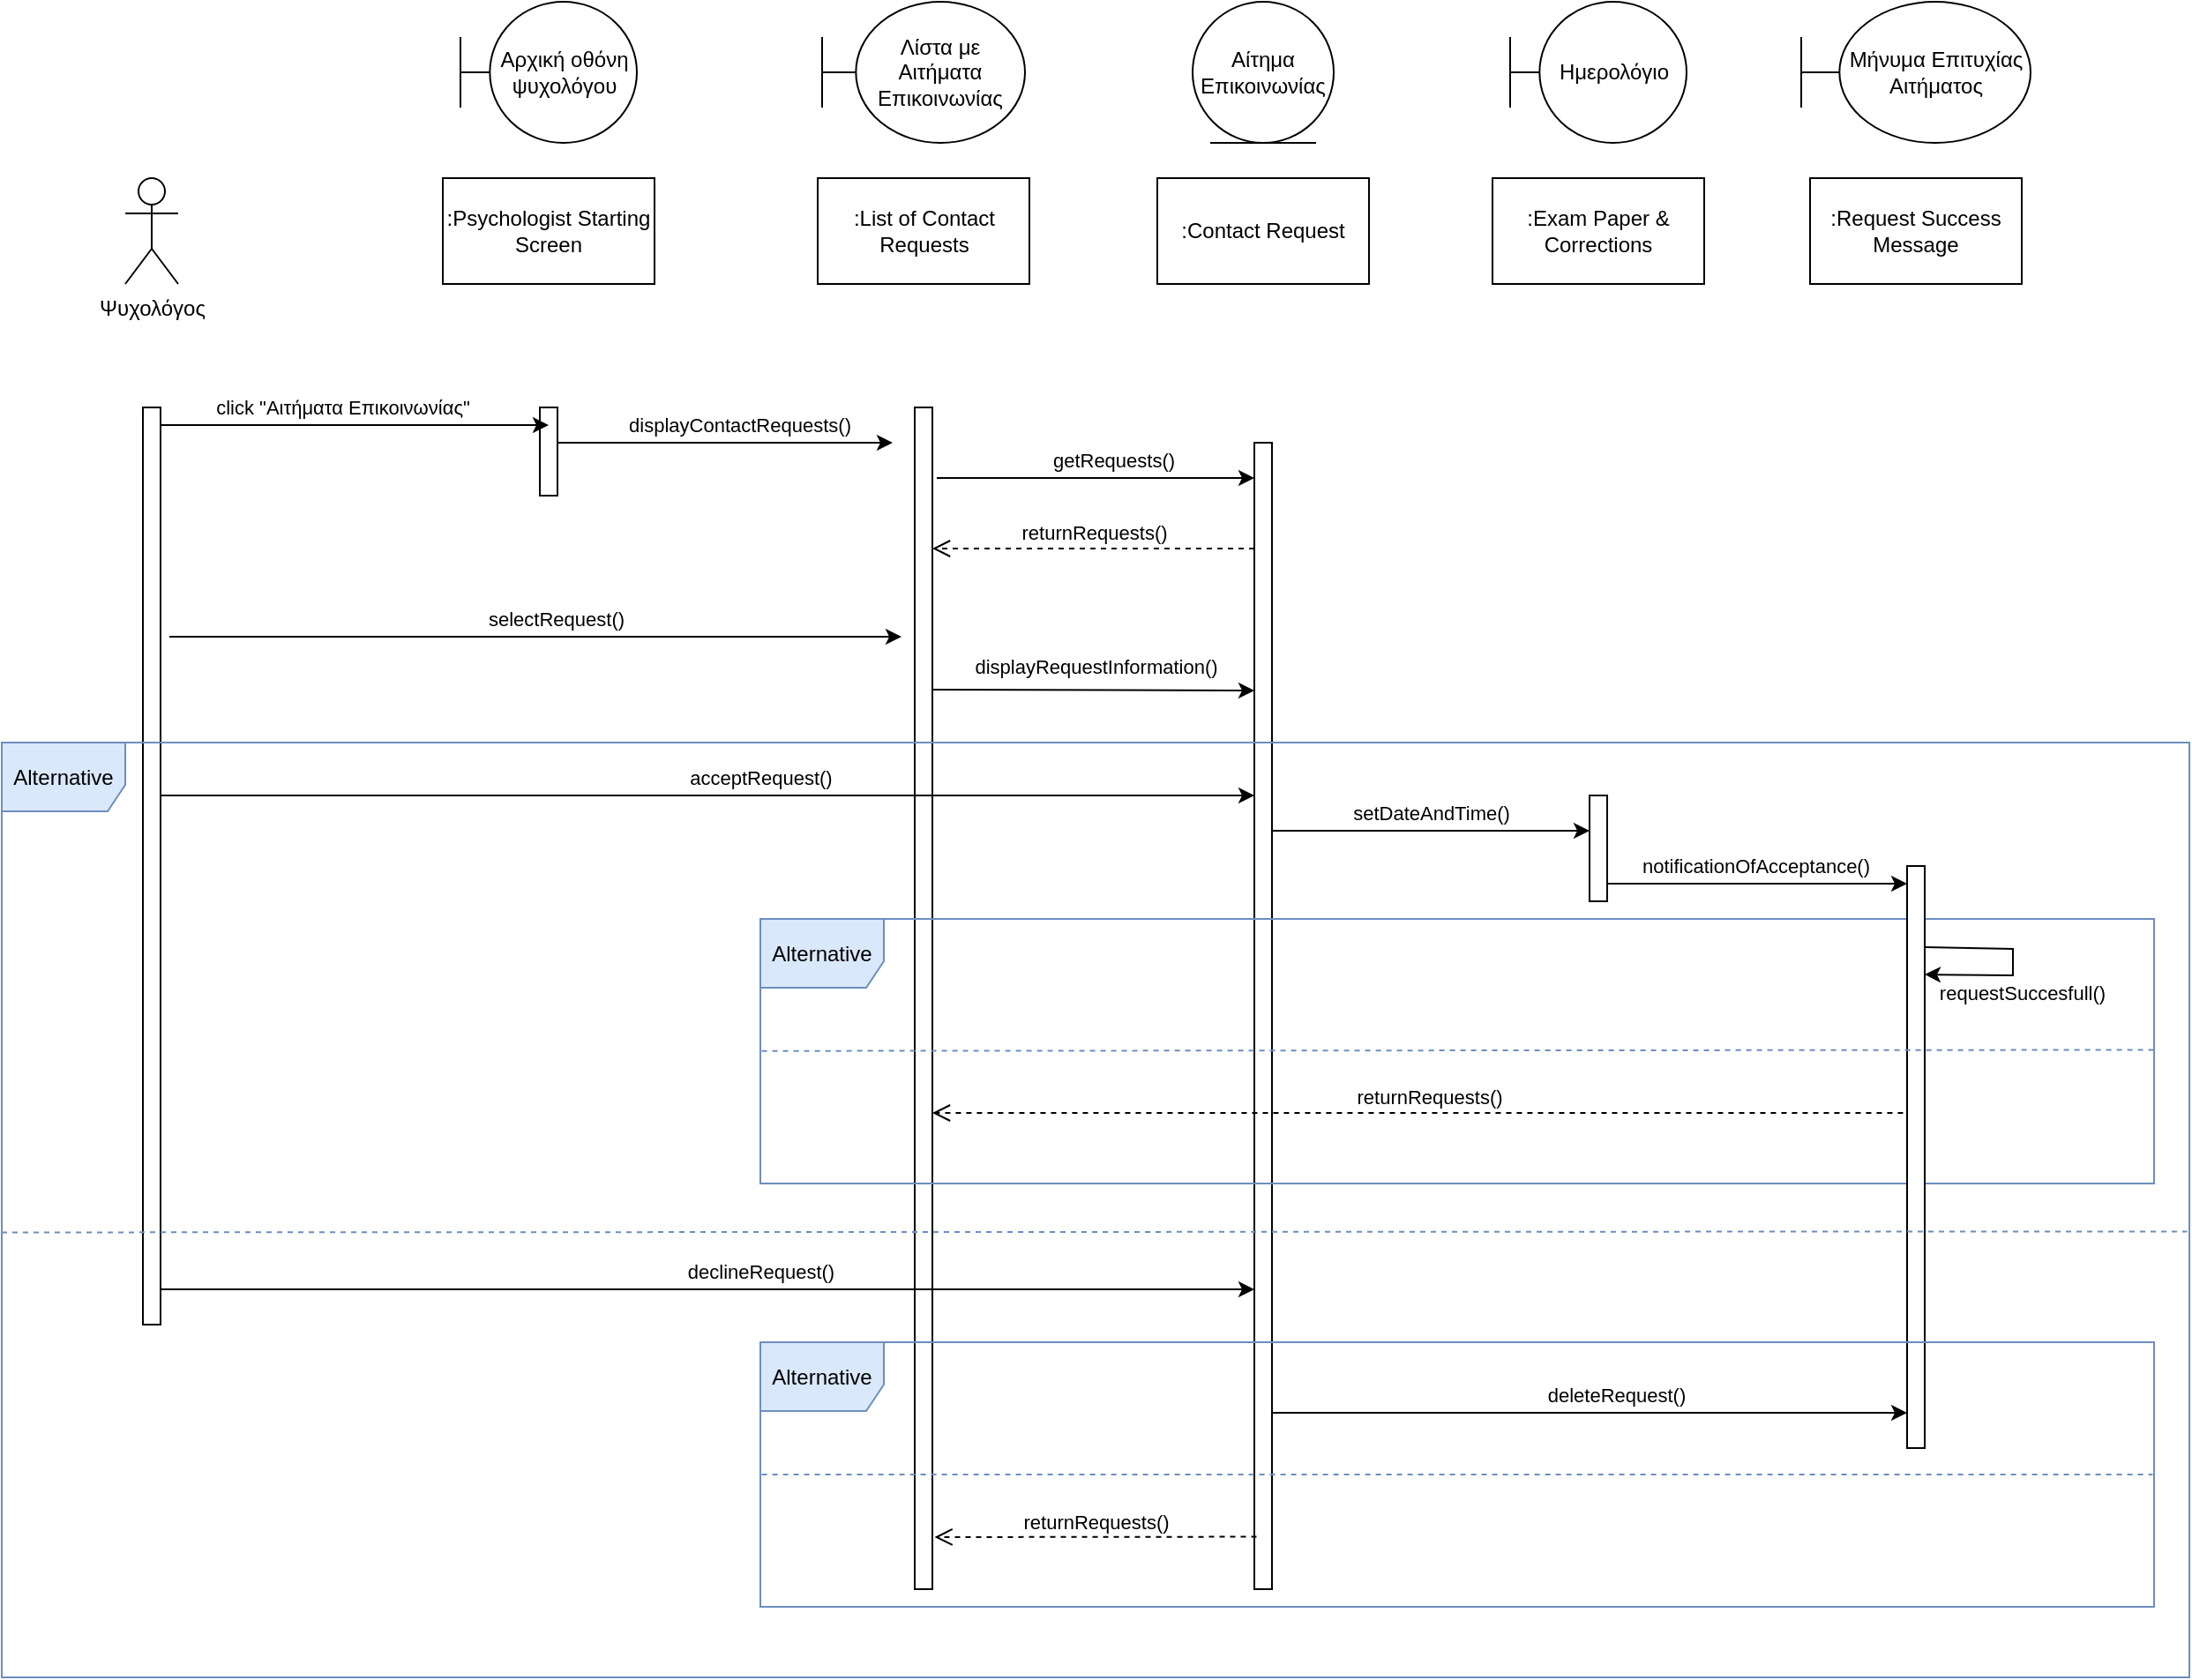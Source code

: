 <mxfile version="21.2.9" type="device">
  <diagram name="Σελίδα-1" id="_lJqW_yFYZ5H-BaYLXQz">
    <mxGraphModel dx="3328" dy="1957" grid="1" gridSize="10" guides="1" tooltips="1" connect="1" arrows="1" fold="1" page="1" pageScale="1" pageWidth="1654" pageHeight="1169" math="0" shadow="0">
      <root>
        <mxCell id="0" />
        <mxCell id="1" parent="0" />
        <mxCell id="HmwX1XfFwYf_WI6rh7wV-1" value="Ψυχολόγος" style="shape=umlActor;verticalLabelPosition=bottom;verticalAlign=top;html=1;" parent="1" vertex="1">
          <mxGeometry x="-1530" y="-1020" width="30" height="60" as="geometry" />
        </mxCell>
        <mxCell id="HmwX1XfFwYf_WI6rh7wV-2" value="" style="html=1;points=[];perimeter=orthogonalPerimeter;outlineConnect=0;targetShapes=umlLifeline;portConstraint=eastwest;newEdgeStyle={&quot;edgeStyle&quot;:&quot;elbowEdgeStyle&quot;,&quot;elbow&quot;:&quot;vertical&quot;,&quot;curved&quot;:0,&quot;rounded&quot;:0};" parent="1" vertex="1">
          <mxGeometry x="-1520" y="-890" width="10" height="520" as="geometry" />
        </mxCell>
        <mxCell id="HmwX1XfFwYf_WI6rh7wV-3" value="Λίστα με Αιτήματα Επικοινωνίας" style="shape=umlBoundary;whiteSpace=wrap;html=1;" parent="1" vertex="1">
          <mxGeometry x="-1135" y="-1120" width="115" height="80" as="geometry" />
        </mxCell>
        <mxCell id="HmwX1XfFwYf_WI6rh7wV-4" value=":Psychologist Starting Screen" style="rounded=0;whiteSpace=wrap;html=1;" parent="1" vertex="1">
          <mxGeometry x="-1350" y="-1020" width="120" height="60" as="geometry" />
        </mxCell>
        <mxCell id="HmwX1XfFwYf_WI6rh7wV-5" value="Αρχική οθόνη ψυχολόγου" style="shape=umlBoundary;whiteSpace=wrap;html=1;" parent="1" vertex="1">
          <mxGeometry x="-1340" y="-1120" width="100" height="80" as="geometry" />
        </mxCell>
        <mxCell id="HmwX1XfFwYf_WI6rh7wV-6" value=":List of Contact Requests" style="rounded=0;whiteSpace=wrap;html=1;" parent="1" vertex="1">
          <mxGeometry x="-1137.5" y="-1020" width="120" height="60" as="geometry" />
        </mxCell>
        <mxCell id="HmwX1XfFwYf_WI6rh7wV-7" value="Ημερολόγιο" style="shape=umlBoundary;whiteSpace=wrap;html=1;" parent="1" vertex="1">
          <mxGeometry x="-745" y="-1120" width="100" height="80" as="geometry" />
        </mxCell>
        <mxCell id="HmwX1XfFwYf_WI6rh7wV-8" value="" style="html=1;points=[];perimeter=orthogonalPerimeter;outlineConnect=0;targetShapes=umlLifeline;portConstraint=eastwest;newEdgeStyle={&quot;edgeStyle&quot;:&quot;elbowEdgeStyle&quot;,&quot;elbow&quot;:&quot;vertical&quot;,&quot;curved&quot;:0,&quot;rounded&quot;:0};" parent="1" vertex="1">
          <mxGeometry x="-1295" y="-890" width="10" height="50" as="geometry" />
        </mxCell>
        <mxCell id="HmwX1XfFwYf_WI6rh7wV-9" value="Μήνυμα Επιτυχίας Αιτήματος" style="shape=umlBoundary;whiteSpace=wrap;html=1;" parent="1" vertex="1">
          <mxGeometry x="-580" y="-1120" width="130" height="80" as="geometry" />
        </mxCell>
        <mxCell id="HmwX1XfFwYf_WI6rh7wV-11" value="" style="html=1;points=[];perimeter=orthogonalPerimeter;outlineConnect=0;targetShapes=umlLifeline;portConstraint=eastwest;newEdgeStyle={&quot;edgeStyle&quot;:&quot;elbowEdgeStyle&quot;,&quot;elbow&quot;:&quot;vertical&quot;,&quot;curved&quot;:0,&quot;rounded&quot;:0};" parent="1" vertex="1">
          <mxGeometry x="-1082.5" y="-890" width="10" height="670" as="geometry" />
        </mxCell>
        <mxCell id="HmwX1XfFwYf_WI6rh7wV-12" value="" style="endArrow=classic;html=1;rounded=0;" parent="1" source="HmwX1XfFwYf_WI6rh7wV-2" edge="1">
          <mxGeometry width="50" height="50" relative="1" as="geometry">
            <mxPoint x="-1480" y="-860" as="sourcePoint" />
            <mxPoint x="-1290" y="-880" as="targetPoint" />
          </mxGeometry>
        </mxCell>
        <mxCell id="HmwX1XfFwYf_WI6rh7wV-13" value="click &quot;Αιτήματα Επικοινωνίας&quot;" style="edgeLabel;html=1;align=center;verticalAlign=middle;resizable=0;points=[];" parent="HmwX1XfFwYf_WI6rh7wV-12" vertex="1" connectable="0">
          <mxGeometry x="0.187" y="-2" relative="1" as="geometry">
            <mxPoint x="-28" y="-12" as="offset" />
          </mxGeometry>
        </mxCell>
        <mxCell id="HmwX1XfFwYf_WI6rh7wV-14" value="" style="html=1;points=[];perimeter=orthogonalPerimeter;outlineConnect=0;targetShapes=umlLifeline;portConstraint=eastwest;newEdgeStyle={&quot;edgeStyle&quot;:&quot;elbowEdgeStyle&quot;,&quot;elbow&quot;:&quot;vertical&quot;,&quot;curved&quot;:0,&quot;rounded&quot;:0};" parent="1" vertex="1">
          <mxGeometry x="-890" y="-870" width="10" height="650" as="geometry" />
        </mxCell>
        <mxCell id="HmwX1XfFwYf_WI6rh7wV-15" value="" style="endArrow=classic;html=1;rounded=0;" parent="1" edge="1">
          <mxGeometry width="50" height="50" relative="1" as="geometry">
            <mxPoint x="-1285" y="-870" as="sourcePoint" />
            <mxPoint x="-1095" y="-870" as="targetPoint" />
          </mxGeometry>
        </mxCell>
        <mxCell id="HmwX1XfFwYf_WI6rh7wV-16" value="displayContactRequests()" style="edgeLabel;html=1;align=center;verticalAlign=middle;resizable=0;points=[];" parent="HmwX1XfFwYf_WI6rh7wV-15" vertex="1" connectable="0">
          <mxGeometry x="0.259" y="3" relative="1" as="geometry">
            <mxPoint x="-17" y="-7" as="offset" />
          </mxGeometry>
        </mxCell>
        <mxCell id="HmwX1XfFwYf_WI6rh7wV-17" value="" style="endArrow=classic;html=1;rounded=0;" parent="1" edge="1">
          <mxGeometry width="50" height="50" relative="1" as="geometry">
            <mxPoint x="-1070" y="-850" as="sourcePoint" />
            <mxPoint x="-890" y="-850" as="targetPoint" />
          </mxGeometry>
        </mxCell>
        <mxCell id="HmwX1XfFwYf_WI6rh7wV-18" value="getRequests()" style="edgeLabel;html=1;align=center;verticalAlign=middle;resizable=0;points=[];" parent="HmwX1XfFwYf_WI6rh7wV-17" vertex="1" connectable="0">
          <mxGeometry x="0.344" relative="1" as="geometry">
            <mxPoint x="-21" y="-10" as="offset" />
          </mxGeometry>
        </mxCell>
        <mxCell id="HmwX1XfFwYf_WI6rh7wV-19" value=":Contact Request" style="rounded=0;whiteSpace=wrap;html=1;" parent="1" vertex="1">
          <mxGeometry x="-945" y="-1020" width="120" height="60" as="geometry" />
        </mxCell>
        <mxCell id="HmwX1XfFwYf_WI6rh7wV-20" value="returnRequests()" style="html=1;verticalAlign=bottom;endArrow=open;dashed=1;endSize=8;edgeStyle=elbowEdgeStyle;elbow=vertical;curved=0;rounded=0;" parent="1" edge="1">
          <mxGeometry relative="1" as="geometry">
            <mxPoint x="-890" y="-810" as="sourcePoint" />
            <mxPoint x="-1072.5" y="-810" as="targetPoint" />
          </mxGeometry>
        </mxCell>
        <mxCell id="HmwX1XfFwYf_WI6rh7wV-21" value="" style="endArrow=classic;html=1;rounded=0;" parent="1" edge="1">
          <mxGeometry width="50" height="50" relative="1" as="geometry">
            <mxPoint x="-1505" y="-760" as="sourcePoint" />
            <mxPoint x="-1090" y="-760" as="targetPoint" />
          </mxGeometry>
        </mxCell>
        <mxCell id="HmwX1XfFwYf_WI6rh7wV-22" value="selectRequest()" style="edgeLabel;html=1;align=center;verticalAlign=middle;resizable=0;points=[];" parent="HmwX1XfFwYf_WI6rh7wV-21" vertex="1" connectable="0">
          <mxGeometry x="0.187" y="-2" relative="1" as="geometry">
            <mxPoint x="-28" y="-12" as="offset" />
          </mxGeometry>
        </mxCell>
        <mxCell id="HmwX1XfFwYf_WI6rh7wV-23" value="" style="html=1;points=[];perimeter=orthogonalPerimeter;outlineConnect=0;targetShapes=umlLifeline;portConstraint=eastwest;newEdgeStyle={&quot;edgeStyle&quot;:&quot;elbowEdgeStyle&quot;,&quot;elbow&quot;:&quot;vertical&quot;,&quot;curved&quot;:0,&quot;rounded&quot;:0};" parent="1" vertex="1">
          <mxGeometry x="-700" y="-670" width="10" height="60" as="geometry" />
        </mxCell>
        <mxCell id="HmwX1XfFwYf_WI6rh7wV-24" value="" style="endArrow=classic;html=1;rounded=0;" parent="1" edge="1">
          <mxGeometry width="50" height="50" relative="1" as="geometry">
            <mxPoint x="-1072.5" y="-730" as="sourcePoint" />
            <mxPoint x="-890" y="-729.5" as="targetPoint" />
          </mxGeometry>
        </mxCell>
        <mxCell id="HmwX1XfFwYf_WI6rh7wV-25" value="displayRequestInformation()" style="edgeLabel;html=1;align=center;verticalAlign=middle;resizable=0;points=[];" parent="HmwX1XfFwYf_WI6rh7wV-24" vertex="1" connectable="0">
          <mxGeometry x="0.292" relative="1" as="geometry">
            <mxPoint x="-26" y="-14" as="offset" />
          </mxGeometry>
        </mxCell>
        <mxCell id="HmwX1XfFwYf_WI6rh7wV-26" value="" style="endArrow=classic;html=1;rounded=0;" parent="1" edge="1">
          <mxGeometry width="50" height="50" relative="1" as="geometry">
            <mxPoint x="-880" y="-650" as="sourcePoint" />
            <mxPoint x="-700" y="-650" as="targetPoint" />
          </mxGeometry>
        </mxCell>
        <mxCell id="HmwX1XfFwYf_WI6rh7wV-27" value="setDateAndTime()" style="edgeLabel;html=1;align=center;verticalAlign=middle;resizable=0;points=[];" parent="HmwX1XfFwYf_WI6rh7wV-26" vertex="1" connectable="0">
          <mxGeometry x="0.166" y="4" relative="1" as="geometry">
            <mxPoint x="-15" y="-6" as="offset" />
          </mxGeometry>
        </mxCell>
        <mxCell id="HmwX1XfFwYf_WI6rh7wV-28" value=":Exam Paper &amp;amp; Corrections" style="rounded=0;whiteSpace=wrap;html=1;" parent="1" vertex="1">
          <mxGeometry x="-755" y="-1020" width="120" height="60" as="geometry" />
        </mxCell>
        <mxCell id="HmwX1XfFwYf_WI6rh7wV-32" value="Αίτημα Επικοινωνίας" style="ellipse;shape=umlEntity;whiteSpace=wrap;html=1;" parent="1" vertex="1">
          <mxGeometry x="-925" y="-1120" width="80" height="80" as="geometry" />
        </mxCell>
        <mxCell id="HmwX1XfFwYf_WI6rh7wV-33" value=":Request Success Message" style="rounded=0;whiteSpace=wrap;html=1;" parent="1" vertex="1">
          <mxGeometry x="-575" y="-1020" width="120" height="60" as="geometry" />
        </mxCell>
        <mxCell id="HmwX1XfFwYf_WI6rh7wV-36" value="Alternative" style="shape=umlFrame;whiteSpace=wrap;html=1;pointerEvents=0;fillColor=#dae8fc;strokeColor=#6c8ebf;width=70;height=39;" parent="1" vertex="1">
          <mxGeometry x="-1170" y="-600" width="790" height="150" as="geometry" />
        </mxCell>
        <mxCell id="HmwX1XfFwYf_WI6rh7wV-39" value="" style="endArrow=classic;html=1;rounded=0;" parent="1" source="HmwX1XfFwYf_WI6rh7wV-2" target="HmwX1XfFwYf_WI6rh7wV-14" edge="1">
          <mxGeometry width="50" height="50" relative="1" as="geometry">
            <mxPoint x="-1500" y="-670" as="sourcePoint" />
            <mxPoint x="-1095" y="-690" as="targetPoint" />
            <Array as="points">
              <mxPoint x="-990" y="-670" />
            </Array>
          </mxGeometry>
        </mxCell>
        <mxCell id="HmwX1XfFwYf_WI6rh7wV-40" value="acceptRequest()" style="edgeLabel;html=1;align=center;verticalAlign=middle;resizable=0;points=[];" parent="HmwX1XfFwYf_WI6rh7wV-39" vertex="1" connectable="0">
          <mxGeometry x="0.187" y="-2" relative="1" as="geometry">
            <mxPoint x="-28" y="-12" as="offset" />
          </mxGeometry>
        </mxCell>
        <mxCell id="HmwX1XfFwYf_WI6rh7wV-51" value="" style="html=1;points=[];perimeter=orthogonalPerimeter;outlineConnect=0;targetShapes=umlLifeline;portConstraint=eastwest;newEdgeStyle={&quot;edgeStyle&quot;:&quot;elbowEdgeStyle&quot;,&quot;elbow&quot;:&quot;vertical&quot;,&quot;curved&quot;:0,&quot;rounded&quot;:0};" parent="1" vertex="1">
          <mxGeometry x="-520" y="-630" width="10" height="330" as="geometry" />
        </mxCell>
        <mxCell id="HmwX1XfFwYf_WI6rh7wV-53" value="" style="endArrow=classic;html=1;rounded=0;" parent="1" edge="1">
          <mxGeometry width="50" height="50" relative="1" as="geometry">
            <mxPoint x="-690" y="-620" as="sourcePoint" />
            <mxPoint x="-520" y="-620" as="targetPoint" />
          </mxGeometry>
        </mxCell>
        <mxCell id="HmwX1XfFwYf_WI6rh7wV-54" value="notificationOfAcceptance()" style="edgeLabel;html=1;align=center;verticalAlign=middle;resizable=0;points=[];" parent="HmwX1XfFwYf_WI6rh7wV-53" vertex="1" connectable="0">
          <mxGeometry x="0.166" y="4" relative="1" as="geometry">
            <mxPoint x="-15" y="-6" as="offset" />
          </mxGeometry>
        </mxCell>
        <mxCell id="HmwX1XfFwYf_WI6rh7wV-56" value="" style="endArrow=classic;html=1;rounded=0;" parent="1" edge="1">
          <mxGeometry width="50" height="50" relative="1" as="geometry">
            <mxPoint x="-510" y="-584" as="sourcePoint" />
            <mxPoint x="-510" y="-568.5" as="targetPoint" />
            <Array as="points">
              <mxPoint x="-460" y="-583" />
              <mxPoint x="-460" y="-568" />
            </Array>
          </mxGeometry>
        </mxCell>
        <mxCell id="HmwX1XfFwYf_WI6rh7wV-57" value="requestSuccesfull()" style="edgeLabel;html=1;align=center;verticalAlign=middle;resizable=0;points=[];" parent="HmwX1XfFwYf_WI6rh7wV-56" vertex="1" connectable="0">
          <mxGeometry x="0.166" y="4" relative="1" as="geometry">
            <mxPoint x="7" y="6" as="offset" />
          </mxGeometry>
        </mxCell>
        <mxCell id="HmwX1XfFwYf_WI6rh7wV-58" value="" style="endArrow=none;dashed=1;html=1;rounded=0;fillColor=#dae8fc;strokeColor=#6c8ebf;entryX=1.001;entryY=0.495;entryDx=0;entryDy=0;entryPerimeter=0;exitX=0.001;exitY=0.499;exitDx=0;exitDy=0;exitPerimeter=0;" parent="1" source="HmwX1XfFwYf_WI6rh7wV-36" target="HmwX1XfFwYf_WI6rh7wV-36" edge="1">
          <mxGeometry width="50" height="50" relative="1" as="geometry">
            <mxPoint x="-870" y="-510" as="sourcePoint" />
            <mxPoint x="-720" y="-510" as="targetPoint" />
          </mxGeometry>
        </mxCell>
        <mxCell id="HmwX1XfFwYf_WI6rh7wV-59" value="returnRequests()" style="html=1;verticalAlign=bottom;endArrow=open;dashed=1;endSize=8;edgeStyle=elbowEdgeStyle;elbow=vertical;curved=0;rounded=0;" parent="1" target="HmwX1XfFwYf_WI6rh7wV-11" edge="1">
          <mxGeometry relative="1" as="geometry">
            <mxPoint x="-520" y="-499.72" as="sourcePoint" />
            <mxPoint x="-702.5" y="-499.72" as="targetPoint" />
            <Array as="points">
              <mxPoint x="-660" y="-490" />
            </Array>
          </mxGeometry>
        </mxCell>
        <mxCell id="HmwX1XfFwYf_WI6rh7wV-60" value="Alternative" style="shape=umlFrame;whiteSpace=wrap;html=1;pointerEvents=0;fillColor=#dae8fc;strokeColor=#6c8ebf;width=70;height=39;" parent="1" vertex="1">
          <mxGeometry x="-1600" y="-700" width="1240" height="530" as="geometry" />
        </mxCell>
        <mxCell id="HmwX1XfFwYf_WI6rh7wV-61" value="" style="endArrow=none;dashed=1;html=1;rounded=0;fillColor=#dae8fc;strokeColor=#6c8ebf;entryX=0.999;entryY=0.523;entryDx=0;entryDy=0;entryPerimeter=0;exitX=0;exitY=0.524;exitDx=0;exitDy=0;exitPerimeter=0;" parent="1" source="HmwX1XfFwYf_WI6rh7wV-60" target="HmwX1XfFwYf_WI6rh7wV-60" edge="1">
          <mxGeometry width="50" height="50" relative="1" as="geometry">
            <mxPoint x="-1600" y="-429" as="sourcePoint" />
            <mxPoint x="-810" y="-430" as="targetPoint" />
          </mxGeometry>
        </mxCell>
        <mxCell id="HmwX1XfFwYf_WI6rh7wV-62" value="" style="endArrow=classic;html=1;rounded=0;" parent="1" edge="1">
          <mxGeometry width="50" height="50" relative="1" as="geometry">
            <mxPoint x="-1510" y="-390" as="sourcePoint" />
            <mxPoint x="-890" y="-390" as="targetPoint" />
            <Array as="points">
              <mxPoint x="-990" y="-390" />
            </Array>
          </mxGeometry>
        </mxCell>
        <mxCell id="HmwX1XfFwYf_WI6rh7wV-63" value="declineRequest()" style="edgeLabel;html=1;align=center;verticalAlign=middle;resizable=0;points=[];" parent="HmwX1XfFwYf_WI6rh7wV-62" vertex="1" connectable="0">
          <mxGeometry x="0.187" y="-2" relative="1" as="geometry">
            <mxPoint x="-28" y="-12" as="offset" />
          </mxGeometry>
        </mxCell>
        <mxCell id="HmwX1XfFwYf_WI6rh7wV-64" value="Alternative" style="shape=umlFrame;whiteSpace=wrap;html=1;pointerEvents=0;fillColor=#dae8fc;strokeColor=#6c8ebf;width=70;height=39;" parent="1" vertex="1">
          <mxGeometry x="-1170" y="-360" width="790" height="150" as="geometry" />
        </mxCell>
        <mxCell id="HmwX1XfFwYf_WI6rh7wV-65" value="" style="endArrow=none;dashed=1;html=1;rounded=0;fillColor=#dae8fc;strokeColor=#6c8ebf;entryX=0.999;entryY=0.5;entryDx=0;entryDy=0;entryPerimeter=0;exitX=0.001;exitY=0.5;exitDx=0;exitDy=0;exitPerimeter=0;" parent="1" source="HmwX1XfFwYf_WI6rh7wV-64" target="HmwX1XfFwYf_WI6rh7wV-64" edge="1">
          <mxGeometry width="50" height="50" relative="1" as="geometry">
            <mxPoint x="-1160" y="-290" as="sourcePoint" />
            <mxPoint x="-380" y="-290" as="targetPoint" />
          </mxGeometry>
        </mxCell>
        <mxCell id="HmwX1XfFwYf_WI6rh7wV-67" value="" style="endArrow=classic;html=1;rounded=0;" parent="1" target="HmwX1XfFwYf_WI6rh7wV-51" edge="1">
          <mxGeometry width="50" height="50" relative="1" as="geometry">
            <mxPoint x="-880" y="-320" as="sourcePoint" />
            <mxPoint x="-710" y="-320" as="targetPoint" />
          </mxGeometry>
        </mxCell>
        <mxCell id="HmwX1XfFwYf_WI6rh7wV-68" value="deleteRequest()" style="edgeLabel;html=1;align=center;verticalAlign=middle;resizable=0;points=[];" parent="HmwX1XfFwYf_WI6rh7wV-67" vertex="1" connectable="0">
          <mxGeometry x="0.166" y="4" relative="1" as="geometry">
            <mxPoint x="-15" y="-6" as="offset" />
          </mxGeometry>
        </mxCell>
        <mxCell id="HmwX1XfFwYf_WI6rh7wV-69" value="returnRequests()" style="html=1;verticalAlign=bottom;endArrow=open;dashed=1;endSize=8;edgeStyle=elbowEdgeStyle;elbow=vertical;curved=0;rounded=0;" parent="1" edge="1">
          <mxGeometry relative="1" as="geometry">
            <mxPoint x="-888.75" y="-249.72" as="sourcePoint" />
            <mxPoint x="-1071.25" y="-249.72" as="targetPoint" />
          </mxGeometry>
        </mxCell>
      </root>
    </mxGraphModel>
  </diagram>
</mxfile>
